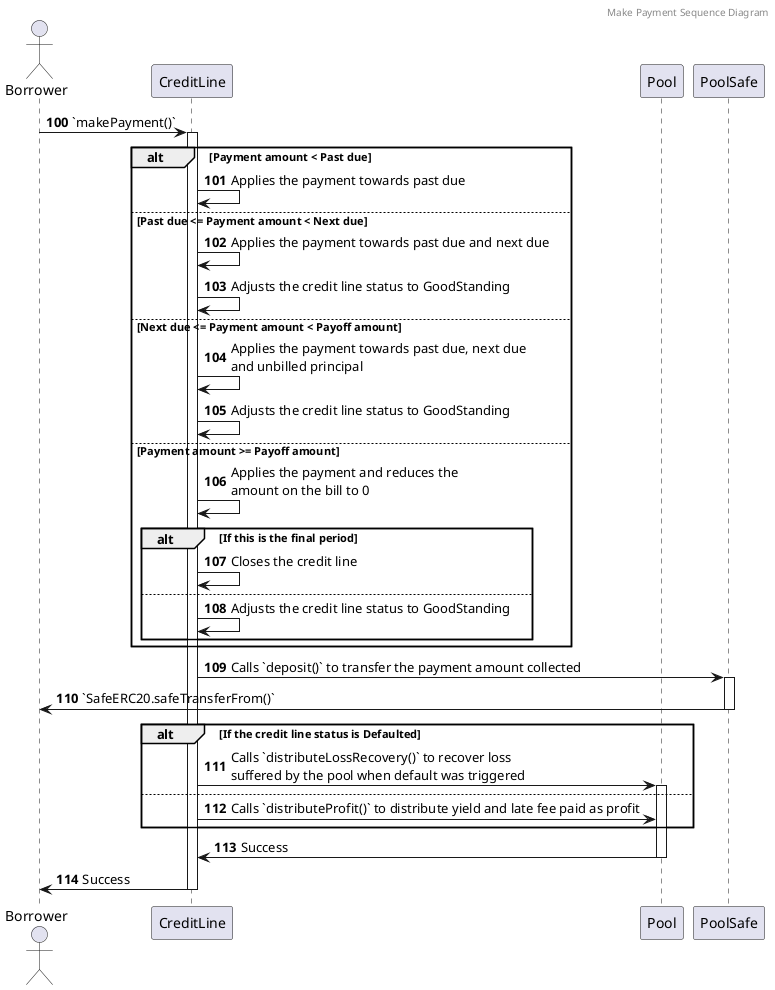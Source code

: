 @startuml
header Make Payment Sequence Diagram

actor Borrower
participant CreditLine as CL
participant Pool as P
participant PoolSafe as PS

autonumber 100
Borrower -> CL: `makePayment()`
activate CL

alt Payment amount < Past due
CL -> CL: Applies the payment towards past due

else Past due <= Payment amount < Next due
CL -> CL: Applies the payment towards past due and next due
CL -> CL: Adjusts the credit line status to GoodStanding

else Next due <= Payment amount < Payoff amount
CL -> CL: Applies the payment towards past due, next due\nand unbilled principal
CL -> CL: Adjusts the credit line status to GoodStanding

else Payment amount >= Payoff amount
CL -> CL: Applies the payment and reduces the\namount on the bill to 0

alt If this is the final period
CL -> CL: Closes the credit line
else
CL -> CL: Adjusts the credit line status to GoodStanding
end

end
CL -> PS: Calls `deposit()` to transfer the payment amount collected
activate PS
PS -> Borrower: `SafeERC20.safeTransferFrom()`
deactivate PS

alt If the credit line status is Defaulted
CL -> P: Calls `distributeLossRecovery()` to recover loss\nsuffered by the pool when default was triggered
activate P
else
CL -> P: Calls `distributeProfit()` to distribute yield and late fee paid as profit
end
P -> CL: Success
deactivate P

CL -> Borrower: Success
deactivate CL
@enduml

